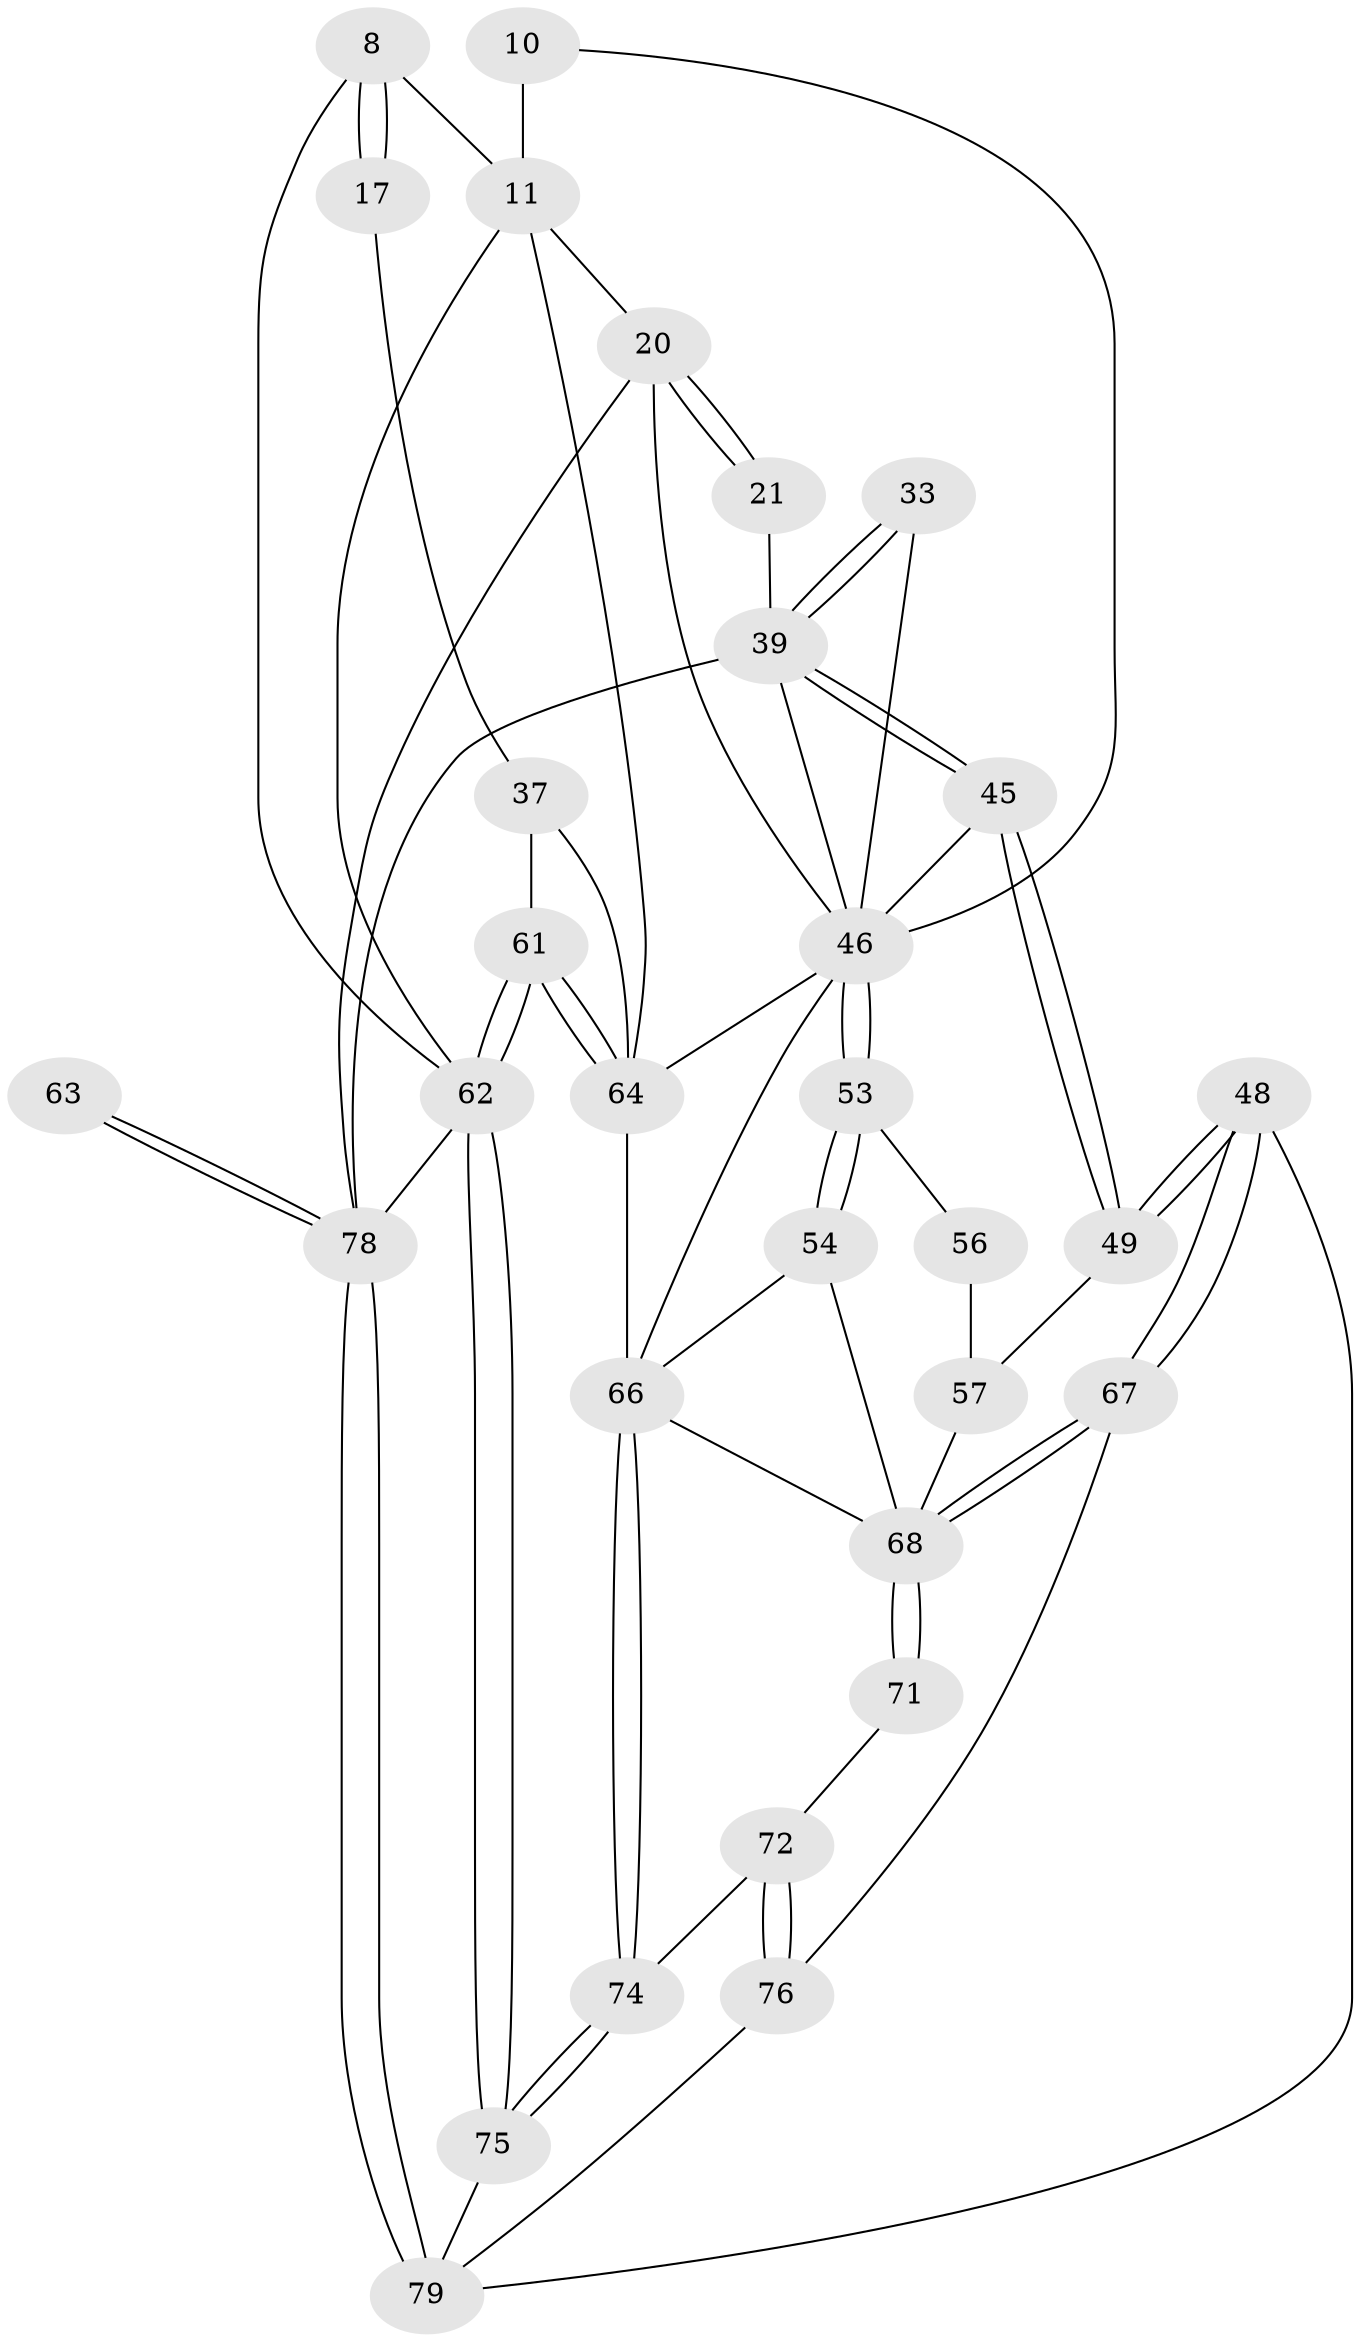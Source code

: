 // original degree distribution, {3: 0.02531645569620253, 4: 0.22784810126582278, 5: 0.5569620253164557, 6: 0.189873417721519}
// Generated by graph-tools (version 1.1) at 2025/05/03/04/25 22:05:19]
// undirected, 31 vertices, 72 edges
graph export_dot {
graph [start="1"]
  node [color=gray90,style=filled];
  8 [pos="+0.2717377926232363+0.132530259508083",super="+6+5"];
  10 [pos="+0.46347860437592553+0.15507161750123405"];
  11 [pos="+0.4068760746996543+0.15798412773124587",super="+9"];
  17 [pos="+0.1810189484199404+0.19478576999968322"];
  20 [pos="+0.7092964738142369+0.3668725871392883",super="+13+15"];
  21 [pos="+0.6608957452265116+0.3447820006868339"];
  33 [pos="+0.40150607262958016+0.4544301914087784"];
  37 [pos="+0.09230627093106356+0.5196319402142187",super="+31+19"];
  39 [pos="+0.501607657857956+0.5307478930371496",super="+38"];
  45 [pos="+0.4727233575996095+0.564556622730488"];
  46 [pos="+0.45391499581469386+0.5730198138516296",super="+41+34+30"];
  48 [pos="+0.5786021841434468+0.7037169975330438"];
  49 [pos="+0.5681104392613584+0.7016880393231137"];
  53 [pos="+0.4476987031725785+0.5805718900651389"];
  54 [pos="+0.44152280812332007+0.583978208949219"];
  56 [pos="+0.45226710910840934+0.5923611631800062"];
  57 [pos="+0.45626122050269263+0.7099002959485627",super="+55"];
  61 [pos="+0+0.6975257879949749",super="+50"];
  62 [pos="+0+1",super="+4+3"];
  63 [pos="+1+0.8395613783104136"];
  64 [pos="+0+0.6858231945586832",super="+36"];
  66 [pos="+0.06867067789236098+0.7778948049781658",super="+65"];
  67 [pos="+0.5474488540474848+0.9416730715293153"];
  68 [pos="+0.544659773661819+0.9390104123793083",super="+58+59+60"];
  71 [pos="+0.29847942772809394+0.8067234087440334"];
  72 [pos="+0.29004464120248163+0.8270053918912103"];
  74 [pos="+0.07094499678369882+1",super="+73"];
  75 [pos="+0+1"];
  76 [pos="+0.3260995518972115+0.9172945146123027",super="+70"];
  78 [pos="+1+1",super="+25+51"];
  79 [pos="+0.6302866746635116+1",super="+69+77+52"];
  8 -- 17 [weight=2];
  8 -- 17;
  8 -- 62;
  8 -- 11;
  10 -- 11 [weight=2];
  10 -- 46;
  11 -- 64;
  11 -- 20;
  11 -- 62;
  17 -- 37;
  20 -- 21 [weight=2];
  20 -- 21;
  20 -- 78 [weight=2];
  20 -- 46;
  21 -- 39;
  33 -- 39;
  33 -- 39;
  33 -- 46 [weight=2];
  37 -- 64 [weight=2];
  37 -- 61 [weight=2];
  39 -- 45;
  39 -- 45;
  39 -- 78;
  39 -- 46;
  45 -- 46;
  45 -- 49;
  45 -- 49;
  46 -- 53;
  46 -- 53;
  46 -- 66;
  46 -- 64;
  48 -- 49;
  48 -- 49;
  48 -- 67;
  48 -- 67;
  48 -- 79;
  49 -- 57;
  53 -- 54;
  53 -- 54;
  53 -- 56;
  54 -- 66;
  54 -- 68;
  56 -- 57 [weight=2];
  57 -- 68;
  61 -- 62 [weight=2];
  61 -- 62;
  61 -- 64;
  61 -- 64;
  62 -- 75;
  62 -- 75;
  62 -- 78 [weight=3];
  63 -- 78 [weight=3];
  63 -- 78;
  64 -- 66 [weight=2];
  66 -- 74 [weight=2];
  66 -- 74;
  66 -- 68;
  67 -- 68;
  67 -- 68;
  67 -- 76;
  68 -- 71 [weight=2];
  68 -- 71;
  71 -- 72;
  72 -- 76;
  72 -- 76;
  72 -- 74;
  74 -- 75;
  74 -- 75;
  75 -- 79;
  76 -- 79 [weight=2];
  78 -- 79 [weight=3];
  78 -- 79;
}

